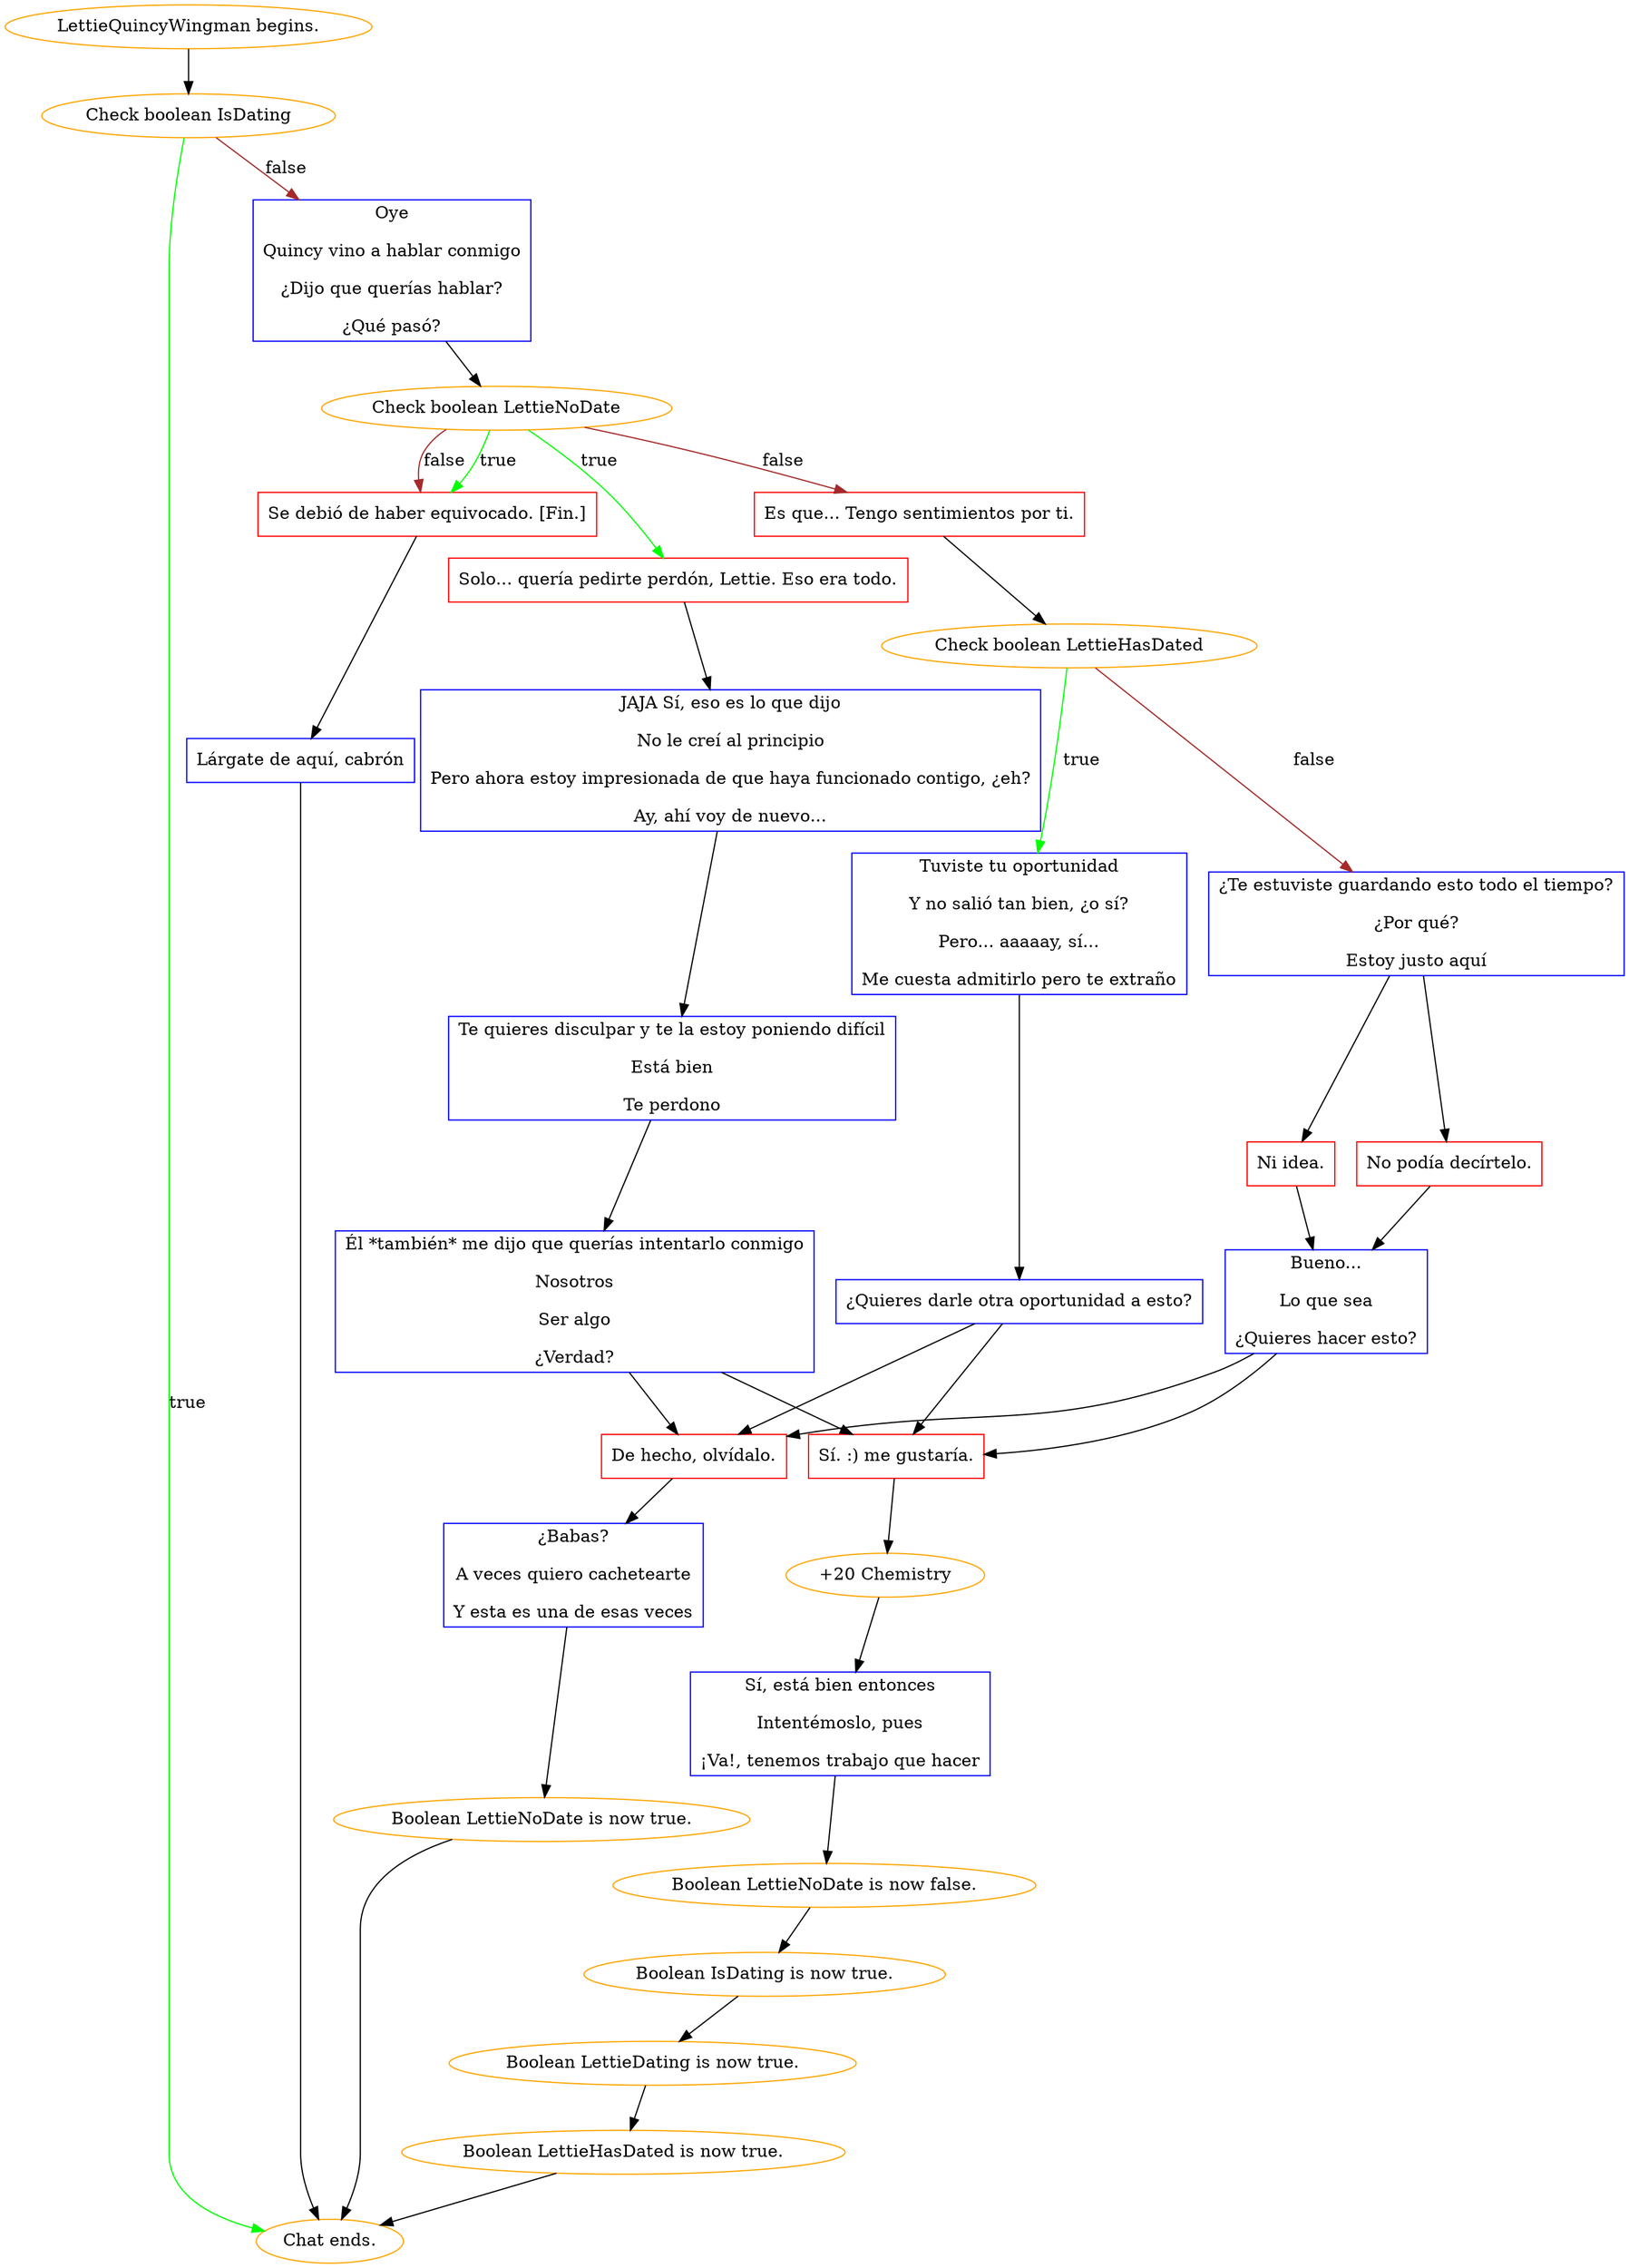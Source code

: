 digraph {
	"LettieQuincyWingman begins." [color=orange];
		"LettieQuincyWingman begins." -> j3451391318;
	j3451391318 [label="Check boolean IsDating",color=orange];
		j3451391318 -> "Chat ends." [label=true,color=green];
		j3451391318 -> j1321272557 [label=false,color=brown];
	"Chat ends." [color=orange];
	j1321272557 [label="Oye
Quincy vino a hablar conmigo
¿Dijo que querías hablar?
¿Qué pasó?",shape=box,color=blue];
		j1321272557 -> j2065325619;
	j2065325619 [label="Check boolean LettieNoDate",color=orange];
		j2065325619 -> j3326891191 [label=true,color=green];
		j2065325619 -> j2866267537 [label=true,color=green];
		j2065325619 -> j1548133784 [label=false,color=brown];
		j2065325619 -> j2866267537 [label=false,color=brown];
	j3326891191 [label="Solo... quería pedirte perdón, Lettie. Eso era todo.",shape=box,color=red];
		j3326891191 -> j3975693333;
	j2866267537 [label="Se debió de haber equivocado. [Fin.]",shape=box,color=red];
		j2866267537 -> j3947662504;
	j1548133784 [label="Es que... Tengo sentimientos por ti.",shape=box,color=red];
		j1548133784 -> j909510203;
	j3975693333 [label="JAJA Sí, eso es lo que dijo
No le creí al principio
Pero ahora estoy impresionada de que haya funcionado contigo, ¿eh?
Ay, ahí voy de nuevo...",shape=box,color=blue];
		j3975693333 -> j4287683241;
	j3947662504 [label="Lárgate de aquí, cabrón",shape=box,color=blue];
		j3947662504 -> "Chat ends.";
	j909510203 [label="Check boolean LettieHasDated",color=orange];
		j909510203 -> j2113921190 [label=true,color=green];
		j909510203 -> j2538977891 [label=false,color=brown];
	j4287683241 [label="Te quieres disculpar y te la estoy poniendo difícil
Está bien
Te perdono",shape=box,color=blue];
		j4287683241 -> j549776118;
	j2113921190 [label="Tuviste tu oportunidad
Y no salió tan bien, ¿o sí?
Pero... aaaaay, sí...
Me cuesta admitirlo pero te extraño",shape=box,color=blue];
		j2113921190 -> j1870392707;
	j2538977891 [label="¿Te estuviste guardando esto todo el tiempo?
¿Por qué?
Estoy justo aquí",shape=box,color=blue];
		j2538977891 -> j4189265054;
		j2538977891 -> j38176068;
	j549776118 [label="Él *también* me dijo que querías intentarlo conmigo
Nosotros
Ser algo
¿Verdad?",shape=box,color=blue];
		j549776118 -> j1971047811;
		j549776118 -> j1573168374;
	j1870392707 [label="¿Quieres darle otra oportunidad a esto?",shape=box,color=blue];
		j1870392707 -> j1971047811;
		j1870392707 -> j1573168374;
	j4189265054 [label="No podía decírtelo.",shape=box,color=red];
		j4189265054 -> j1683057248;
	j38176068 [label="Ni idea.",shape=box,color=red];
		j38176068 -> j1683057248;
	j1971047811 [label="Sí. :) me gustaría.",shape=box,color=red];
		j1971047811 -> j3288485497;
	j1573168374 [label="De hecho, olvídalo.",shape=box,color=red];
		j1573168374 -> j3186780883;
	j1683057248 [label="Bueno...
Lo que sea
¿Quieres hacer esto?",shape=box,color=blue];
		j1683057248 -> j1971047811;
		j1683057248 -> j1573168374;
	j3288485497 [label="+20 Chemistry",color=orange];
		j3288485497 -> j57296649;
	j3186780883 [label="¿Babas?
A veces quiero cachetearte
Y esta es una de esas veces",shape=box,color=blue];
		j3186780883 -> j2703113057;
	j57296649 [label="Sí, está bien entonces
Intentémoslo, pues
¡Va!, tenemos trabajo que hacer",shape=box,color=blue];
		j57296649 -> j4071933913;
	j2703113057 [label="Boolean LettieNoDate is now true.",color=orange];
		j2703113057 -> "Chat ends.";
	j4071933913 [label="Boolean LettieNoDate is now false.",color=orange];
		j4071933913 -> j444607473;
	j444607473 [label="Boolean IsDating is now true.",color=orange];
		j444607473 -> j2763854765;
	j2763854765 [label="Boolean LettieDating is now true.",color=orange];
		j2763854765 -> j3003494003;
	j3003494003 [label="Boolean LettieHasDated is now true.",color=orange];
		j3003494003 -> "Chat ends.";
}